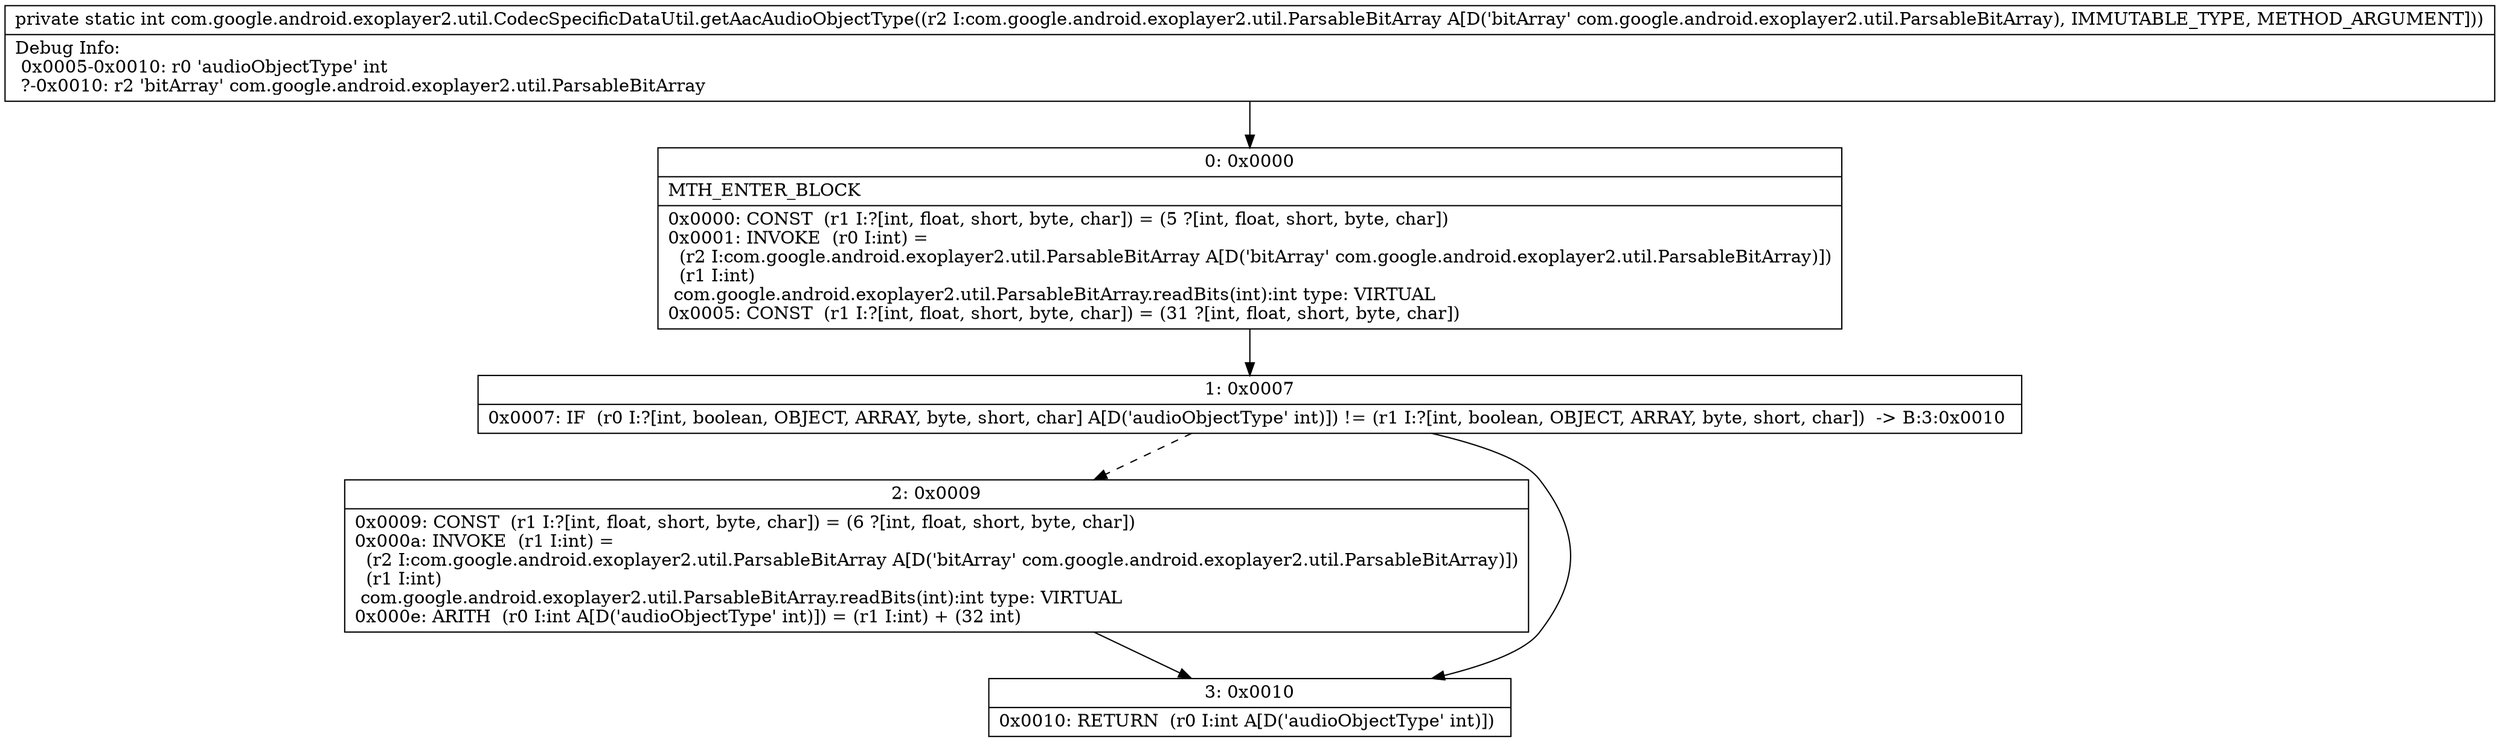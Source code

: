 digraph "CFG forcom.google.android.exoplayer2.util.CodecSpecificDataUtil.getAacAudioObjectType(Lcom\/google\/android\/exoplayer2\/util\/ParsableBitArray;)I" {
Node_0 [shape=record,label="{0\:\ 0x0000|MTH_ENTER_BLOCK\l|0x0000: CONST  (r1 I:?[int, float, short, byte, char]) = (5 ?[int, float, short, byte, char]) \l0x0001: INVOKE  (r0 I:int) = \l  (r2 I:com.google.android.exoplayer2.util.ParsableBitArray A[D('bitArray' com.google.android.exoplayer2.util.ParsableBitArray)])\l  (r1 I:int)\l com.google.android.exoplayer2.util.ParsableBitArray.readBits(int):int type: VIRTUAL \l0x0005: CONST  (r1 I:?[int, float, short, byte, char]) = (31 ?[int, float, short, byte, char]) \l}"];
Node_1 [shape=record,label="{1\:\ 0x0007|0x0007: IF  (r0 I:?[int, boolean, OBJECT, ARRAY, byte, short, char] A[D('audioObjectType' int)]) != (r1 I:?[int, boolean, OBJECT, ARRAY, byte, short, char])  \-\> B:3:0x0010 \l}"];
Node_2 [shape=record,label="{2\:\ 0x0009|0x0009: CONST  (r1 I:?[int, float, short, byte, char]) = (6 ?[int, float, short, byte, char]) \l0x000a: INVOKE  (r1 I:int) = \l  (r2 I:com.google.android.exoplayer2.util.ParsableBitArray A[D('bitArray' com.google.android.exoplayer2.util.ParsableBitArray)])\l  (r1 I:int)\l com.google.android.exoplayer2.util.ParsableBitArray.readBits(int):int type: VIRTUAL \l0x000e: ARITH  (r0 I:int A[D('audioObjectType' int)]) = (r1 I:int) + (32 int) \l}"];
Node_3 [shape=record,label="{3\:\ 0x0010|0x0010: RETURN  (r0 I:int A[D('audioObjectType' int)]) \l}"];
MethodNode[shape=record,label="{private static int com.google.android.exoplayer2.util.CodecSpecificDataUtil.getAacAudioObjectType((r2 I:com.google.android.exoplayer2.util.ParsableBitArray A[D('bitArray' com.google.android.exoplayer2.util.ParsableBitArray), IMMUTABLE_TYPE, METHOD_ARGUMENT]))  | Debug Info:\l  0x0005\-0x0010: r0 'audioObjectType' int\l  ?\-0x0010: r2 'bitArray' com.google.android.exoplayer2.util.ParsableBitArray\l}"];
MethodNode -> Node_0;
Node_0 -> Node_1;
Node_1 -> Node_2[style=dashed];
Node_1 -> Node_3;
Node_2 -> Node_3;
}

